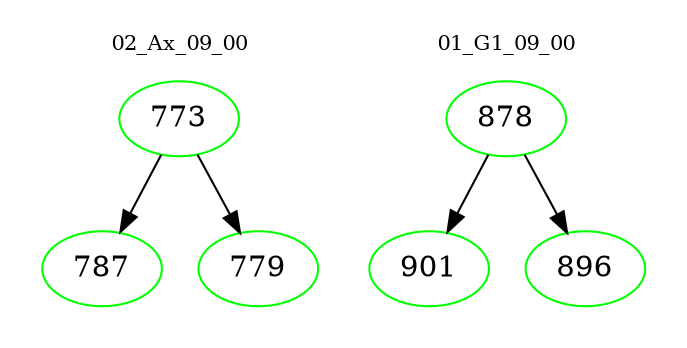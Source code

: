 digraph{
subgraph cluster_0 {
color = white
label = "02_Ax_09_00";
fontsize=10;
T0_773 [label="773", color="green"]
T0_773 -> T0_787 [color="black"]
T0_787 [label="787", color="green"]
T0_773 -> T0_779 [color="black"]
T0_779 [label="779", color="green"]
}
subgraph cluster_1 {
color = white
label = "01_G1_09_00";
fontsize=10;
T1_878 [label="878", color="green"]
T1_878 -> T1_901 [color="black"]
T1_901 [label="901", color="green"]
T1_878 -> T1_896 [color="black"]
T1_896 [label="896", color="green"]
}
}
